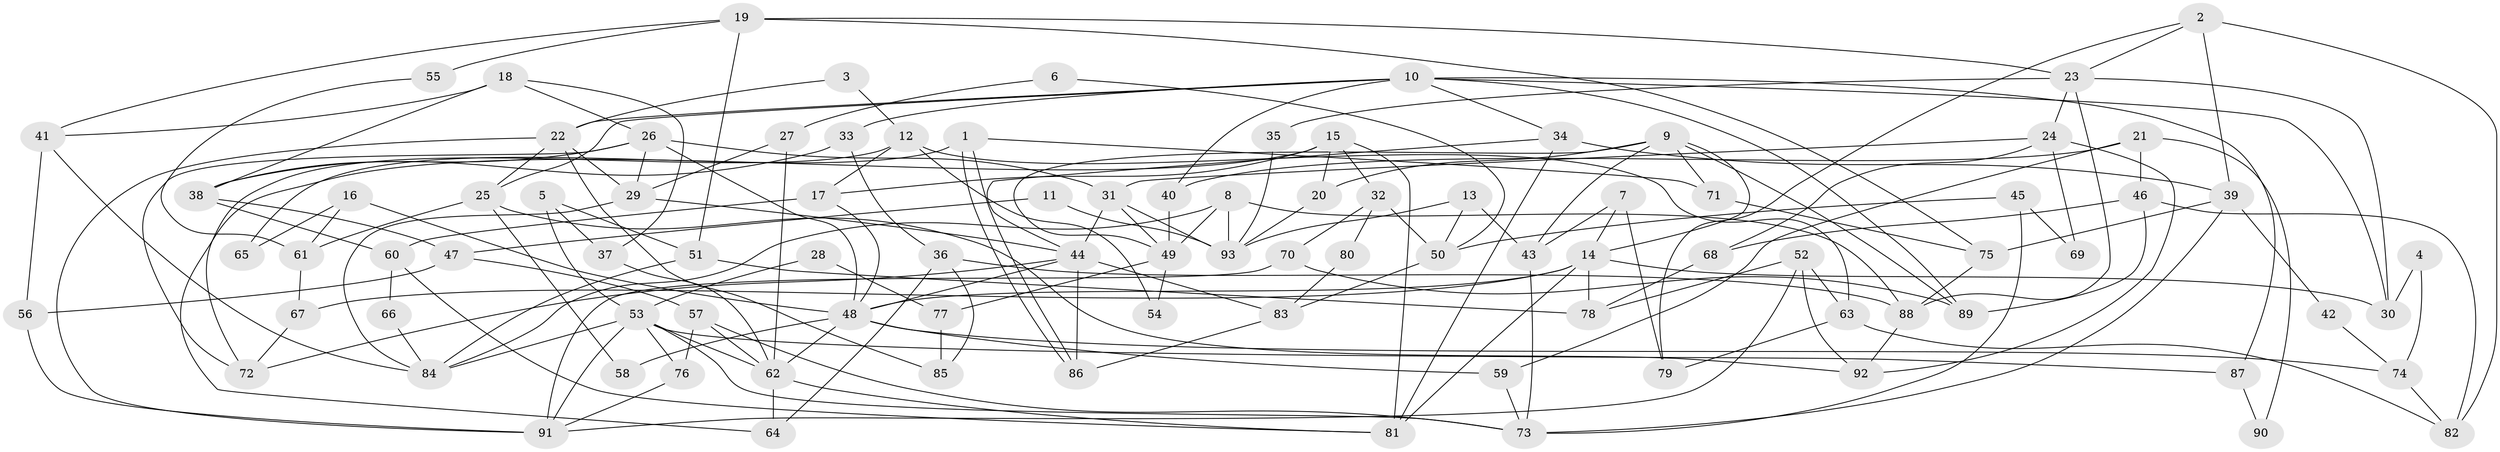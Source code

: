 // coarse degree distribution, {6: 0.07142857142857142, 15: 0.017857142857142856, 12: 0.03571428571428571, 5: 0.07142857142857142, 2: 0.21428571428571427, 13: 0.017857142857142856, 7: 0.017857142857142856, 9: 0.017857142857142856, 4: 0.19642857142857142, 3: 0.2857142857142857, 16: 0.017857142857142856, 8: 0.017857142857142856, 10: 0.017857142857142856}
// Generated by graph-tools (version 1.1) at 2025/50/03/04/25 22:50:50]
// undirected, 93 vertices, 186 edges
graph export_dot {
  node [color=gray90,style=filled];
  1;
  2;
  3;
  4;
  5;
  6;
  7;
  8;
  9;
  10;
  11;
  12;
  13;
  14;
  15;
  16;
  17;
  18;
  19;
  20;
  21;
  22;
  23;
  24;
  25;
  26;
  27;
  28;
  29;
  30;
  31;
  32;
  33;
  34;
  35;
  36;
  37;
  38;
  39;
  40;
  41;
  42;
  43;
  44;
  45;
  46;
  47;
  48;
  49;
  50;
  51;
  52;
  53;
  54;
  55;
  56;
  57;
  58;
  59;
  60;
  61;
  62;
  63;
  64;
  65;
  66;
  67;
  68;
  69;
  70;
  71;
  72;
  73;
  74;
  75;
  76;
  77;
  78;
  79;
  80;
  81;
  82;
  83;
  84;
  85;
  86;
  87;
  88;
  89;
  90;
  91;
  92;
  93;
  1 -- 71;
  1 -- 86;
  1 -- 86;
  1 -- 65;
  2 -- 82;
  2 -- 23;
  2 -- 39;
  2 -- 79;
  3 -- 12;
  3 -- 22;
  4 -- 74;
  4 -- 30;
  5 -- 53;
  5 -- 37;
  5 -- 51;
  6 -- 27;
  6 -- 50;
  7 -- 79;
  7 -- 14;
  7 -- 43;
  8 -- 88;
  8 -- 49;
  8 -- 84;
  8 -- 93;
  9 -- 14;
  9 -- 43;
  9 -- 20;
  9 -- 49;
  9 -- 71;
  9 -- 89;
  10 -- 40;
  10 -- 34;
  10 -- 22;
  10 -- 25;
  10 -- 30;
  10 -- 33;
  10 -- 87;
  10 -- 89;
  11 -- 93;
  11 -- 47;
  12 -- 72;
  12 -- 17;
  12 -- 54;
  12 -- 63;
  13 -- 43;
  13 -- 93;
  13 -- 50;
  14 -- 30;
  14 -- 48;
  14 -- 67;
  14 -- 78;
  14 -- 81;
  15 -- 20;
  15 -- 32;
  15 -- 17;
  15 -- 64;
  15 -- 81;
  16 -- 48;
  16 -- 61;
  16 -- 65;
  17 -- 48;
  17 -- 60;
  18 -- 26;
  18 -- 41;
  18 -- 37;
  18 -- 38;
  19 -- 75;
  19 -- 41;
  19 -- 23;
  19 -- 51;
  19 -- 55;
  20 -- 93;
  21 -- 59;
  21 -- 46;
  21 -- 40;
  21 -- 90;
  22 -- 29;
  22 -- 25;
  22 -- 85;
  22 -- 91;
  23 -- 24;
  23 -- 30;
  23 -- 35;
  23 -- 88;
  24 -- 92;
  24 -- 31;
  24 -- 68;
  24 -- 69;
  25 -- 58;
  25 -- 61;
  25 -- 92;
  26 -- 29;
  26 -- 38;
  26 -- 31;
  26 -- 48;
  26 -- 72;
  27 -- 29;
  27 -- 62;
  28 -- 53;
  28 -- 77;
  29 -- 44;
  29 -- 84;
  31 -- 44;
  31 -- 49;
  31 -- 93;
  32 -- 50;
  32 -- 70;
  32 -- 80;
  33 -- 38;
  33 -- 36;
  34 -- 81;
  34 -- 39;
  34 -- 44;
  35 -- 93;
  36 -- 88;
  36 -- 64;
  36 -- 85;
  37 -- 62;
  38 -- 60;
  38 -- 47;
  39 -- 73;
  39 -- 42;
  39 -- 75;
  40 -- 49;
  41 -- 56;
  41 -- 84;
  42 -- 74;
  43 -- 73;
  44 -- 48;
  44 -- 72;
  44 -- 83;
  44 -- 86;
  45 -- 73;
  45 -- 50;
  45 -- 69;
  46 -- 68;
  46 -- 89;
  46 -- 82;
  47 -- 57;
  47 -- 56;
  48 -- 62;
  48 -- 58;
  48 -- 59;
  48 -- 74;
  49 -- 54;
  49 -- 77;
  50 -- 83;
  51 -- 78;
  51 -- 84;
  52 -- 78;
  52 -- 91;
  52 -- 63;
  52 -- 92;
  53 -- 84;
  53 -- 62;
  53 -- 73;
  53 -- 76;
  53 -- 87;
  53 -- 91;
  55 -- 61;
  56 -- 91;
  57 -- 76;
  57 -- 62;
  57 -- 73;
  59 -- 73;
  60 -- 81;
  60 -- 66;
  61 -- 67;
  62 -- 81;
  62 -- 64;
  63 -- 79;
  63 -- 82;
  66 -- 84;
  67 -- 72;
  68 -- 78;
  70 -- 91;
  70 -- 89;
  71 -- 75;
  74 -- 82;
  75 -- 88;
  76 -- 91;
  77 -- 85;
  80 -- 83;
  83 -- 86;
  87 -- 90;
  88 -- 92;
}
